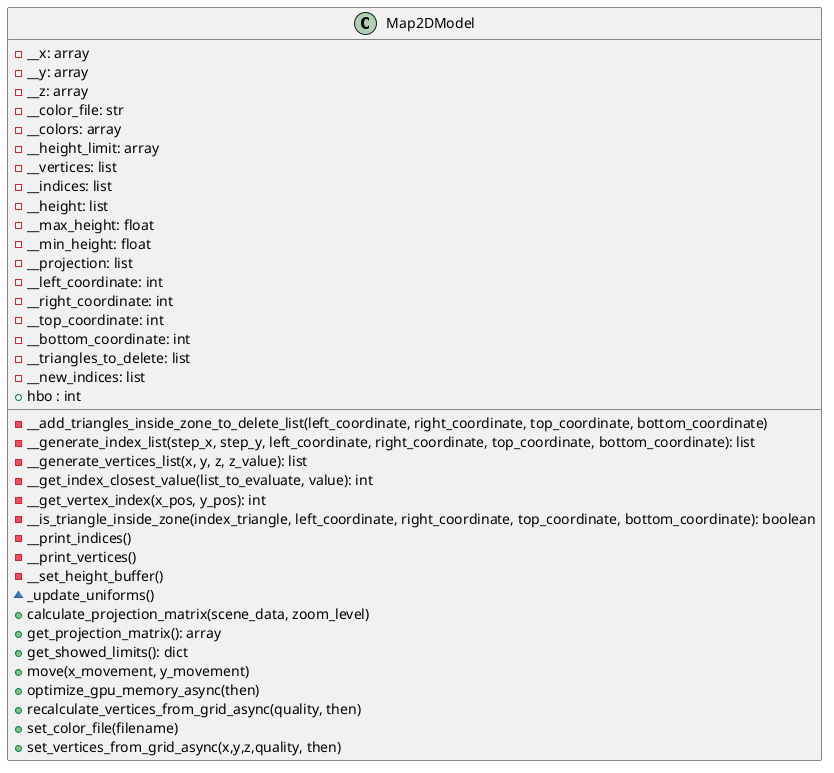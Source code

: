 @startuml
                class Map2DModel {
                    - __x: array
                    - __y: array
                    - __z: array
                    - __color_file: str
                    - __colors: array
                    - __height_limit: array
                    - __vertices: list
                    - __indices: list
                    - __height: list
                    - __max_height: float
                    - __min_height: float
                    - __projection: list
                    - __left_coordinate: int
                    - __right_coordinate: int
                    - __top_coordinate: int
                    - __bottom_coordinate: int
                    - __triangles_to_delete: list
                    - __new_indices: list
                    + hbo : int


                    - __add_triangles_inside_zone_to_delete_list(left_coordinate, right_coordinate, top_coordinate, bottom_coordinate)
                    - __generate_index_list(step_x, step_y, left_coordinate, right_coordinate, top_coordinate, bottom_coordinate): list
                    - __generate_vertices_list(x, y, z, z_value): list
                    - __get_index_closest_value(list_to_evaluate, value): int
                    - __get_vertex_index(x_pos, y_pos): int
                    - __is_triangle_inside_zone(index_triangle, left_coordinate, right_coordinate, top_coordinate, bottom_coordinate): boolean
                    - __print_indices()
                    - __print_vertices()
                    - __set_height_buffer()
                    ~ _update_uniforms()
                    + calculate_projection_matrix(scene_data, zoom_level)
                    + get_projection_matrix(): array
                    + get_showed_limits(): dict
                    + move(x_movement, y_movement)
                    + optimize_gpu_memory_async(then)
                    + recalculate_vertices_from_grid_async(quality, then)
                    + set_color_file(filename)
                    + set_vertices_from_grid_async(x,y,z,quality, then)

                }
@enduml